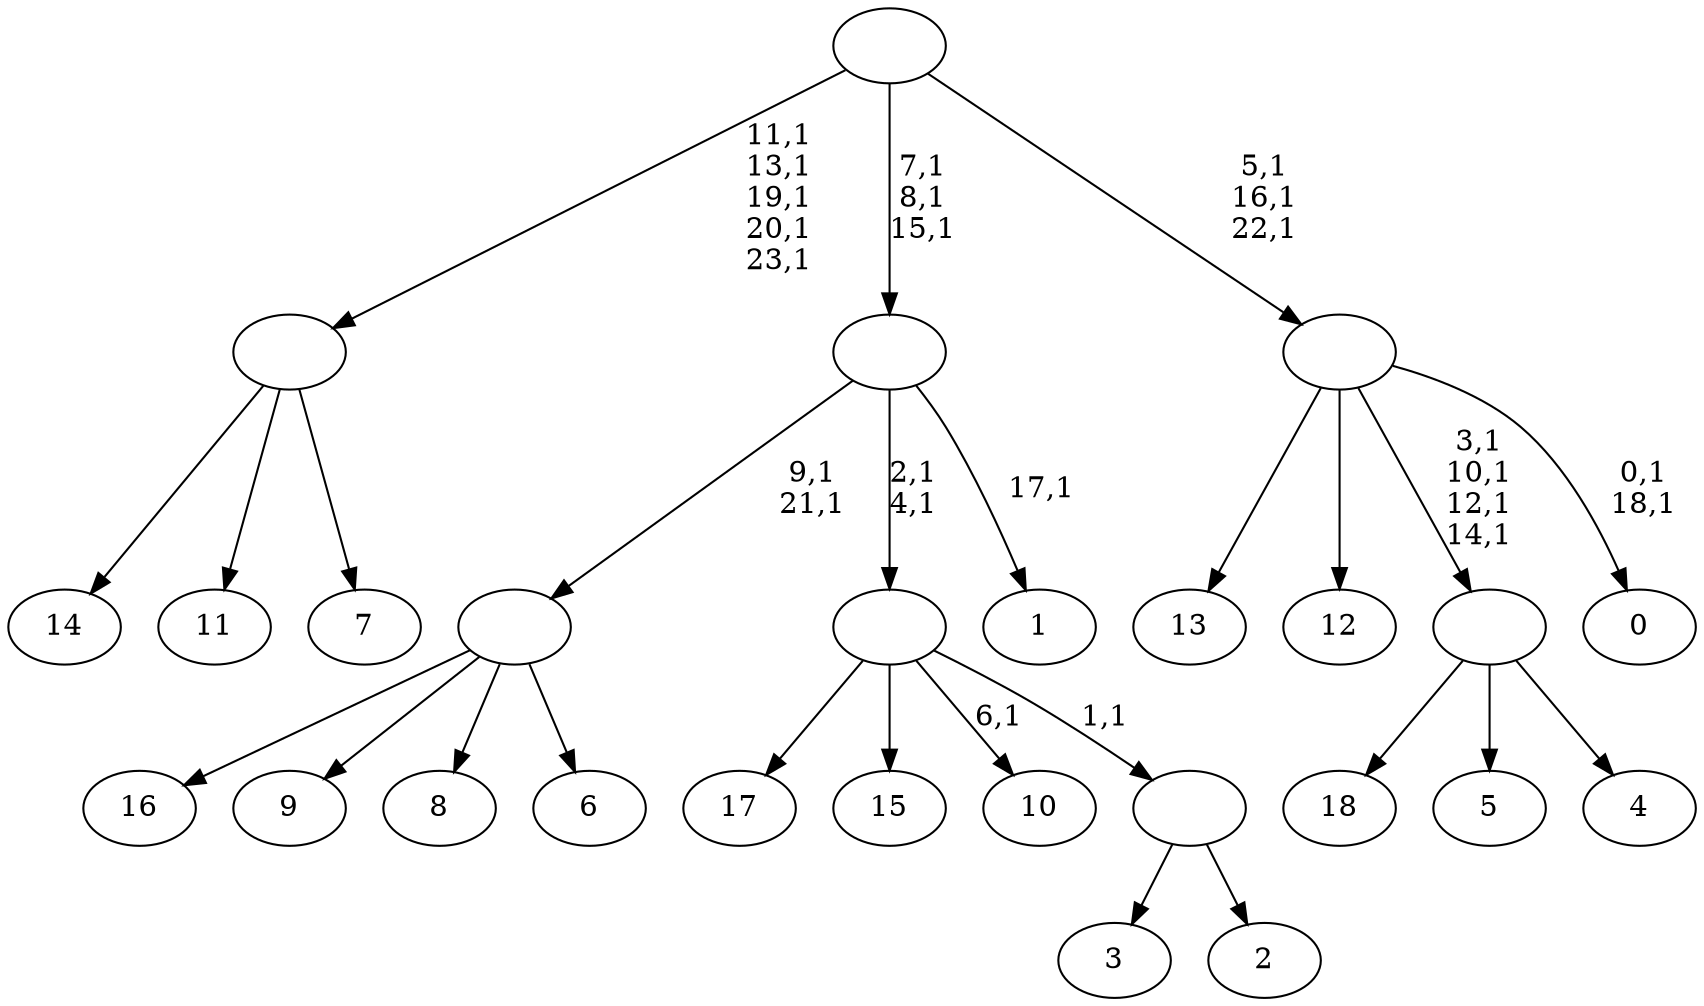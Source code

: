 digraph T {
	43 [label="18"]
	42 [label="17"]
	41 [label="16"]
	40 [label="15"]
	39 [label="14"]
	38 [label="13"]
	37 [label="12"]
	36 [label="11"]
	35 [label="10"]
	33 [label="9"]
	32 [label="8"]
	31 [label="7"]
	30 [label=""]
	25 [label="6"]
	24 [label=""]
	22 [label="5"]
	21 [label="4"]
	20 [label=""]
	16 [label="3"]
	15 [label="2"]
	14 [label=""]
	13 [label=""]
	11 [label="1"]
	9 [label=""]
	6 [label="0"]
	3 [label=""]
	0 [label=""]
	30 -> 39 [label=""]
	30 -> 36 [label=""]
	30 -> 31 [label=""]
	24 -> 41 [label=""]
	24 -> 33 [label=""]
	24 -> 32 [label=""]
	24 -> 25 [label=""]
	20 -> 43 [label=""]
	20 -> 22 [label=""]
	20 -> 21 [label=""]
	14 -> 16 [label=""]
	14 -> 15 [label=""]
	13 -> 35 [label="6,1"]
	13 -> 42 [label=""]
	13 -> 40 [label=""]
	13 -> 14 [label="1,1"]
	9 -> 11 [label="17,1"]
	9 -> 13 [label="2,1\n4,1"]
	9 -> 24 [label="9,1\n21,1"]
	3 -> 6 [label="0,1\n18,1"]
	3 -> 20 [label="3,1\n10,1\n12,1\n14,1"]
	3 -> 38 [label=""]
	3 -> 37 [label=""]
	0 -> 3 [label="5,1\n16,1\n22,1"]
	0 -> 9 [label="7,1\n8,1\n15,1"]
	0 -> 30 [label="11,1\n13,1\n19,1\n20,1\n23,1"]
}
